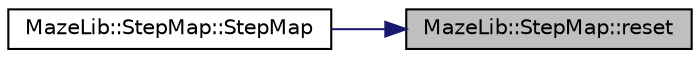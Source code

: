 digraph "MazeLib::StepMap::reset"
{
 // LATEX_PDF_SIZE
  edge [fontname="Helvetica",fontsize="10",labelfontname="Helvetica",labelfontsize="10"];
  node [fontname="Helvetica",fontsize="10",shape=record];
  rankdir="RL";
  Node1 [label="MazeLib::StepMap::reset",height=0.2,width=0.4,color="black", fillcolor="grey75", style="filled", fontcolor="black",tooltip="ステップマップを初期化する関数"];
  Node1 -> Node2 [dir="back",color="midnightblue",fontsize="10",style="solid",fontname="Helvetica"];
  Node2 [label="MazeLib::StepMap::StepMap",height=0.2,width=0.4,color="black", fillcolor="white", style="filled",URL="$d9/da9/classMazeLib_1_1StepMap.html#a04255283577fb7422d4b49e33cfde064",tooltip="デフォルトコンストラクタ"];
}
